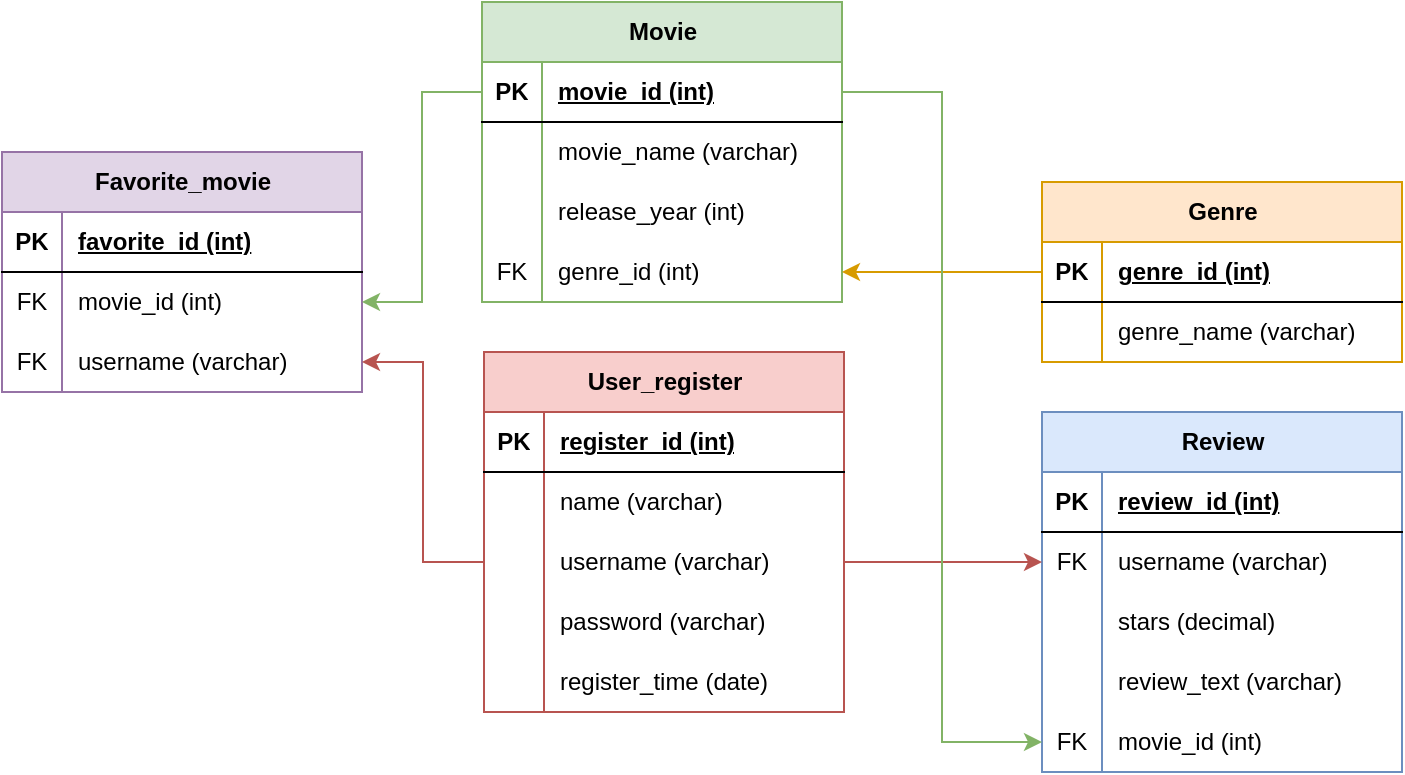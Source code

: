 <mxfile version="24.8.3">
  <diagram name="Page-1" id="BTSvyrAJr_aypwpUx2Ot">
    <mxGraphModel dx="1426" dy="781" grid="1" gridSize="10" guides="1" tooltips="1" connect="1" arrows="1" fold="1" page="1" pageScale="1" pageWidth="850" pageHeight="1100" math="0" shadow="0">
      <root>
        <mxCell id="0" />
        <mxCell id="1" parent="0" />
        <mxCell id="eemMw1vqGR0zkFr5pqxx-7" value="Favorite_movie" style="shape=table;startSize=30;container=1;collapsible=1;childLayout=tableLayout;fixedRows=1;rowLines=0;fontStyle=1;align=center;resizeLast=1;html=1;fillColor=#e1d5e7;strokeColor=#9673a6;" parent="1" vertex="1">
          <mxGeometry x="50" y="140" width="180" height="120" as="geometry" />
        </mxCell>
        <mxCell id="eemMw1vqGR0zkFr5pqxx-8" value="" style="shape=tableRow;horizontal=0;startSize=0;swimlaneHead=0;swimlaneBody=0;fillColor=none;collapsible=0;dropTarget=0;points=[[0,0.5],[1,0.5]];portConstraint=eastwest;top=0;left=0;right=0;bottom=1;" parent="eemMw1vqGR0zkFr5pqxx-7" vertex="1">
          <mxGeometry y="30" width="180" height="30" as="geometry" />
        </mxCell>
        <mxCell id="eemMw1vqGR0zkFr5pqxx-9" value="PK" style="shape=partialRectangle;connectable=0;fillColor=none;top=0;left=0;bottom=0;right=0;fontStyle=1;overflow=hidden;whiteSpace=wrap;html=1;" parent="eemMw1vqGR0zkFr5pqxx-8" vertex="1">
          <mxGeometry width="30" height="30" as="geometry">
            <mxRectangle width="30" height="30" as="alternateBounds" />
          </mxGeometry>
        </mxCell>
        <mxCell id="eemMw1vqGR0zkFr5pqxx-10" value="favorite_id (int)" style="shape=partialRectangle;connectable=0;fillColor=none;top=0;left=0;bottom=0;right=0;align=left;spacingLeft=6;fontStyle=5;overflow=hidden;whiteSpace=wrap;html=1;" parent="eemMw1vqGR0zkFr5pqxx-8" vertex="1">
          <mxGeometry x="30" width="150" height="30" as="geometry">
            <mxRectangle width="150" height="30" as="alternateBounds" />
          </mxGeometry>
        </mxCell>
        <mxCell id="eemMw1vqGR0zkFr5pqxx-14" value="" style="shape=tableRow;horizontal=0;startSize=0;swimlaneHead=0;swimlaneBody=0;fillColor=none;collapsible=0;dropTarget=0;points=[[0,0.5],[1,0.5]];portConstraint=eastwest;top=0;left=0;right=0;bottom=0;" parent="eemMw1vqGR0zkFr5pqxx-7" vertex="1">
          <mxGeometry y="60" width="180" height="30" as="geometry" />
        </mxCell>
        <mxCell id="eemMw1vqGR0zkFr5pqxx-15" value="FK" style="shape=partialRectangle;connectable=0;fillColor=none;top=0;left=0;bottom=0;right=0;editable=1;overflow=hidden;whiteSpace=wrap;html=1;" parent="eemMw1vqGR0zkFr5pqxx-14" vertex="1">
          <mxGeometry width="30" height="30" as="geometry">
            <mxRectangle width="30" height="30" as="alternateBounds" />
          </mxGeometry>
        </mxCell>
        <mxCell id="eemMw1vqGR0zkFr5pqxx-16" value="movie_id (int)" style="shape=partialRectangle;connectable=0;fillColor=none;top=0;left=0;bottom=0;right=0;align=left;spacingLeft=6;overflow=hidden;whiteSpace=wrap;html=1;" parent="eemMw1vqGR0zkFr5pqxx-14" vertex="1">
          <mxGeometry x="30" width="150" height="30" as="geometry">
            <mxRectangle width="150" height="30" as="alternateBounds" />
          </mxGeometry>
        </mxCell>
        <mxCell id="eemMw1vqGR0zkFr5pqxx-11" value="" style="shape=tableRow;horizontal=0;startSize=0;swimlaneHead=0;swimlaneBody=0;fillColor=none;collapsible=0;dropTarget=0;points=[[0,0.5],[1,0.5]];portConstraint=eastwest;top=0;left=0;right=0;bottom=0;" parent="eemMw1vqGR0zkFr5pqxx-7" vertex="1">
          <mxGeometry y="90" width="180" height="30" as="geometry" />
        </mxCell>
        <mxCell id="eemMw1vqGR0zkFr5pqxx-12" value="FK" style="shape=partialRectangle;connectable=0;fillColor=none;top=0;left=0;bottom=0;right=0;editable=1;overflow=hidden;whiteSpace=wrap;html=1;" parent="eemMw1vqGR0zkFr5pqxx-11" vertex="1">
          <mxGeometry width="30" height="30" as="geometry">
            <mxRectangle width="30" height="30" as="alternateBounds" />
          </mxGeometry>
        </mxCell>
        <mxCell id="eemMw1vqGR0zkFr5pqxx-13" value="username (varchar)" style="shape=partialRectangle;connectable=0;fillColor=none;top=0;left=0;bottom=0;right=0;align=left;spacingLeft=6;overflow=hidden;whiteSpace=wrap;html=1;" parent="eemMw1vqGR0zkFr5pqxx-11" vertex="1">
          <mxGeometry x="30" width="150" height="30" as="geometry">
            <mxRectangle width="150" height="30" as="alternateBounds" />
          </mxGeometry>
        </mxCell>
        <mxCell id="eemMw1vqGR0zkFr5pqxx-21" value="Genre" style="shape=table;startSize=30;container=1;collapsible=1;childLayout=tableLayout;fixedRows=1;rowLines=0;fontStyle=1;align=center;resizeLast=1;html=1;fillColor=#ffe6cc;strokeColor=#d79b00;" parent="1" vertex="1">
          <mxGeometry x="570" y="155" width="180" height="90" as="geometry" />
        </mxCell>
        <mxCell id="eemMw1vqGR0zkFr5pqxx-22" value="" style="shape=tableRow;horizontal=0;startSize=0;swimlaneHead=0;swimlaneBody=0;fillColor=none;collapsible=0;dropTarget=0;points=[[0,0.5],[1,0.5]];portConstraint=eastwest;top=0;left=0;right=0;bottom=1;" parent="eemMw1vqGR0zkFr5pqxx-21" vertex="1">
          <mxGeometry y="30" width="180" height="30" as="geometry" />
        </mxCell>
        <mxCell id="eemMw1vqGR0zkFr5pqxx-23" value="PK" style="shape=partialRectangle;connectable=0;fillColor=none;top=0;left=0;bottom=0;right=0;fontStyle=1;overflow=hidden;whiteSpace=wrap;html=1;" parent="eemMw1vqGR0zkFr5pqxx-22" vertex="1">
          <mxGeometry width="30" height="30" as="geometry">
            <mxRectangle width="30" height="30" as="alternateBounds" />
          </mxGeometry>
        </mxCell>
        <mxCell id="eemMw1vqGR0zkFr5pqxx-24" value="genre_id (int)" style="shape=partialRectangle;connectable=0;fillColor=none;top=0;left=0;bottom=0;right=0;align=left;spacingLeft=6;fontStyle=5;overflow=hidden;whiteSpace=wrap;html=1;" parent="eemMw1vqGR0zkFr5pqxx-22" vertex="1">
          <mxGeometry x="30" width="150" height="30" as="geometry">
            <mxRectangle width="150" height="30" as="alternateBounds" />
          </mxGeometry>
        </mxCell>
        <mxCell id="eemMw1vqGR0zkFr5pqxx-25" value="" style="shape=tableRow;horizontal=0;startSize=0;swimlaneHead=0;swimlaneBody=0;fillColor=none;collapsible=0;dropTarget=0;points=[[0,0.5],[1,0.5]];portConstraint=eastwest;top=0;left=0;right=0;bottom=0;" parent="eemMw1vqGR0zkFr5pqxx-21" vertex="1">
          <mxGeometry y="60" width="180" height="30" as="geometry" />
        </mxCell>
        <mxCell id="eemMw1vqGR0zkFr5pqxx-26" value="" style="shape=partialRectangle;connectable=0;fillColor=none;top=0;left=0;bottom=0;right=0;editable=1;overflow=hidden;whiteSpace=wrap;html=1;" parent="eemMw1vqGR0zkFr5pqxx-25" vertex="1">
          <mxGeometry width="30" height="30" as="geometry">
            <mxRectangle width="30" height="30" as="alternateBounds" />
          </mxGeometry>
        </mxCell>
        <mxCell id="eemMw1vqGR0zkFr5pqxx-27" value="genre_name (varchar)" style="shape=partialRectangle;connectable=0;fillColor=none;top=0;left=0;bottom=0;right=0;align=left;spacingLeft=6;overflow=hidden;whiteSpace=wrap;html=1;" parent="eemMw1vqGR0zkFr5pqxx-25" vertex="1">
          <mxGeometry x="30" width="150" height="30" as="geometry">
            <mxRectangle width="150" height="30" as="alternateBounds" />
          </mxGeometry>
        </mxCell>
        <mxCell id="eemMw1vqGR0zkFr5pqxx-34" value="Review" style="shape=table;startSize=30;container=1;collapsible=1;childLayout=tableLayout;fixedRows=1;rowLines=0;fontStyle=1;align=center;resizeLast=1;html=1;fillColor=#dae8fc;strokeColor=#6c8ebf;" parent="1" vertex="1">
          <mxGeometry x="570" y="270" width="180" height="180" as="geometry" />
        </mxCell>
        <mxCell id="eemMw1vqGR0zkFr5pqxx-35" value="" style="shape=tableRow;horizontal=0;startSize=0;swimlaneHead=0;swimlaneBody=0;fillColor=none;collapsible=0;dropTarget=0;points=[[0,0.5],[1,0.5]];portConstraint=eastwest;top=0;left=0;right=0;bottom=1;" parent="eemMw1vqGR0zkFr5pqxx-34" vertex="1">
          <mxGeometry y="30" width="180" height="30" as="geometry" />
        </mxCell>
        <mxCell id="eemMw1vqGR0zkFr5pqxx-36" value="PK" style="shape=partialRectangle;connectable=0;fillColor=none;top=0;left=0;bottom=0;right=0;fontStyle=1;overflow=hidden;whiteSpace=wrap;html=1;" parent="eemMw1vqGR0zkFr5pqxx-35" vertex="1">
          <mxGeometry width="30" height="30" as="geometry">
            <mxRectangle width="30" height="30" as="alternateBounds" />
          </mxGeometry>
        </mxCell>
        <mxCell id="eemMw1vqGR0zkFr5pqxx-37" value="review_id (int)" style="shape=partialRectangle;connectable=0;fillColor=none;top=0;left=0;bottom=0;right=0;align=left;spacingLeft=6;fontStyle=5;overflow=hidden;whiteSpace=wrap;html=1;" parent="eemMw1vqGR0zkFr5pqxx-35" vertex="1">
          <mxGeometry x="30" width="150" height="30" as="geometry">
            <mxRectangle width="150" height="30" as="alternateBounds" />
          </mxGeometry>
        </mxCell>
        <mxCell id="eemMw1vqGR0zkFr5pqxx-38" value="" style="shape=tableRow;horizontal=0;startSize=0;swimlaneHead=0;swimlaneBody=0;fillColor=none;collapsible=0;dropTarget=0;points=[[0,0.5],[1,0.5]];portConstraint=eastwest;top=0;left=0;right=0;bottom=0;" parent="eemMw1vqGR0zkFr5pqxx-34" vertex="1">
          <mxGeometry y="60" width="180" height="30" as="geometry" />
        </mxCell>
        <mxCell id="eemMw1vqGR0zkFr5pqxx-39" value="FK" style="shape=partialRectangle;connectable=0;fillColor=none;top=0;left=0;bottom=0;right=0;editable=1;overflow=hidden;whiteSpace=wrap;html=1;" parent="eemMw1vqGR0zkFr5pqxx-38" vertex="1">
          <mxGeometry width="30" height="30" as="geometry">
            <mxRectangle width="30" height="30" as="alternateBounds" />
          </mxGeometry>
        </mxCell>
        <mxCell id="eemMw1vqGR0zkFr5pqxx-40" value="username (varchar)" style="shape=partialRectangle;connectable=0;fillColor=none;top=0;left=0;bottom=0;right=0;align=left;spacingLeft=6;overflow=hidden;whiteSpace=wrap;html=1;" parent="eemMw1vqGR0zkFr5pqxx-38" vertex="1">
          <mxGeometry x="30" width="150" height="30" as="geometry">
            <mxRectangle width="150" height="30" as="alternateBounds" />
          </mxGeometry>
        </mxCell>
        <mxCell id="eemMw1vqGR0zkFr5pqxx-41" value="" style="shape=tableRow;horizontal=0;startSize=0;swimlaneHead=0;swimlaneBody=0;fillColor=none;collapsible=0;dropTarget=0;points=[[0,0.5],[1,0.5]];portConstraint=eastwest;top=0;left=0;right=0;bottom=0;" parent="eemMw1vqGR0zkFr5pqxx-34" vertex="1">
          <mxGeometry y="90" width="180" height="30" as="geometry" />
        </mxCell>
        <mxCell id="eemMw1vqGR0zkFr5pqxx-42" value="" style="shape=partialRectangle;connectable=0;fillColor=none;top=0;left=0;bottom=0;right=0;editable=1;overflow=hidden;whiteSpace=wrap;html=1;" parent="eemMw1vqGR0zkFr5pqxx-41" vertex="1">
          <mxGeometry width="30" height="30" as="geometry">
            <mxRectangle width="30" height="30" as="alternateBounds" />
          </mxGeometry>
        </mxCell>
        <mxCell id="eemMw1vqGR0zkFr5pqxx-43" value="stars (decimal)" style="shape=partialRectangle;connectable=0;fillColor=none;top=0;left=0;bottom=0;right=0;align=left;spacingLeft=6;overflow=hidden;whiteSpace=wrap;html=1;" parent="eemMw1vqGR0zkFr5pqxx-41" vertex="1">
          <mxGeometry x="30" width="150" height="30" as="geometry">
            <mxRectangle width="150" height="30" as="alternateBounds" />
          </mxGeometry>
        </mxCell>
        <mxCell id="eemMw1vqGR0zkFr5pqxx-44" value="" style="shape=tableRow;horizontal=0;startSize=0;swimlaneHead=0;swimlaneBody=0;fillColor=none;collapsible=0;dropTarget=0;points=[[0,0.5],[1,0.5]];portConstraint=eastwest;top=0;left=0;right=0;bottom=0;" parent="eemMw1vqGR0zkFr5pqxx-34" vertex="1">
          <mxGeometry y="120" width="180" height="30" as="geometry" />
        </mxCell>
        <mxCell id="eemMw1vqGR0zkFr5pqxx-45" value="" style="shape=partialRectangle;connectable=0;fillColor=none;top=0;left=0;bottom=0;right=0;editable=1;overflow=hidden;whiteSpace=wrap;html=1;" parent="eemMw1vqGR0zkFr5pqxx-44" vertex="1">
          <mxGeometry width="30" height="30" as="geometry">
            <mxRectangle width="30" height="30" as="alternateBounds" />
          </mxGeometry>
        </mxCell>
        <mxCell id="eemMw1vqGR0zkFr5pqxx-46" value="review_text (varchar)" style="shape=partialRectangle;connectable=0;fillColor=none;top=0;left=0;bottom=0;right=0;align=left;spacingLeft=6;overflow=hidden;whiteSpace=wrap;html=1;" parent="eemMw1vqGR0zkFr5pqxx-44" vertex="1">
          <mxGeometry x="30" width="150" height="30" as="geometry">
            <mxRectangle width="150" height="30" as="alternateBounds" />
          </mxGeometry>
        </mxCell>
        <mxCell id="eemMw1vqGR0zkFr5pqxx-79" style="shape=tableRow;horizontal=0;startSize=0;swimlaneHead=0;swimlaneBody=0;fillColor=none;collapsible=0;dropTarget=0;points=[[0,0.5],[1,0.5]];portConstraint=eastwest;top=0;left=0;right=0;bottom=0;" parent="eemMw1vqGR0zkFr5pqxx-34" vertex="1">
          <mxGeometry y="150" width="180" height="30" as="geometry" />
        </mxCell>
        <mxCell id="eemMw1vqGR0zkFr5pqxx-80" value="FK" style="shape=partialRectangle;connectable=0;fillColor=none;top=0;left=0;bottom=0;right=0;editable=1;overflow=hidden;whiteSpace=wrap;html=1;" parent="eemMw1vqGR0zkFr5pqxx-79" vertex="1">
          <mxGeometry width="30" height="30" as="geometry">
            <mxRectangle width="30" height="30" as="alternateBounds" />
          </mxGeometry>
        </mxCell>
        <mxCell id="eemMw1vqGR0zkFr5pqxx-81" value="movie_id (int)" style="shape=partialRectangle;connectable=0;fillColor=none;top=0;left=0;bottom=0;right=0;align=left;spacingLeft=6;overflow=hidden;whiteSpace=wrap;html=1;" parent="eemMw1vqGR0zkFr5pqxx-79" vertex="1">
          <mxGeometry x="30" width="150" height="30" as="geometry">
            <mxRectangle width="150" height="30" as="alternateBounds" />
          </mxGeometry>
        </mxCell>
        <mxCell id="eemMw1vqGR0zkFr5pqxx-47" value="User_register" style="shape=table;startSize=30;container=1;collapsible=1;childLayout=tableLayout;fixedRows=1;rowLines=0;fontStyle=1;align=center;resizeLast=1;html=1;fillColor=#f8cecc;strokeColor=#b85450;shadow=0;rounded=0;" parent="1" vertex="1">
          <mxGeometry x="291" y="240" width="180" height="180" as="geometry" />
        </mxCell>
        <mxCell id="eemMw1vqGR0zkFr5pqxx-48" value="" style="shape=tableRow;horizontal=0;startSize=0;swimlaneHead=0;swimlaneBody=0;fillColor=none;collapsible=0;dropTarget=0;points=[[0,0.5],[1,0.5]];portConstraint=eastwest;top=0;left=0;right=0;bottom=1;" parent="eemMw1vqGR0zkFr5pqxx-47" vertex="1">
          <mxGeometry y="30" width="180" height="30" as="geometry" />
        </mxCell>
        <mxCell id="eemMw1vqGR0zkFr5pqxx-49" value="PK" style="shape=partialRectangle;connectable=0;fillColor=none;top=0;left=0;bottom=0;right=0;fontStyle=1;overflow=hidden;whiteSpace=wrap;html=1;" parent="eemMw1vqGR0zkFr5pqxx-48" vertex="1">
          <mxGeometry width="30" height="30" as="geometry">
            <mxRectangle width="30" height="30" as="alternateBounds" />
          </mxGeometry>
        </mxCell>
        <mxCell id="eemMw1vqGR0zkFr5pqxx-50" value="register_id (int)" style="shape=partialRectangle;connectable=0;fillColor=none;top=0;left=0;bottom=0;right=0;align=left;spacingLeft=6;fontStyle=5;overflow=hidden;whiteSpace=wrap;html=1;" parent="eemMw1vqGR0zkFr5pqxx-48" vertex="1">
          <mxGeometry x="30" width="150" height="30" as="geometry">
            <mxRectangle width="150" height="30" as="alternateBounds" />
          </mxGeometry>
        </mxCell>
        <mxCell id="eemMw1vqGR0zkFr5pqxx-51" value="" style="shape=tableRow;horizontal=0;startSize=0;swimlaneHead=0;swimlaneBody=0;fillColor=none;collapsible=0;dropTarget=0;points=[[0,0.5],[1,0.5]];portConstraint=eastwest;top=0;left=0;right=0;bottom=0;" parent="eemMw1vqGR0zkFr5pqxx-47" vertex="1">
          <mxGeometry y="60" width="180" height="30" as="geometry" />
        </mxCell>
        <mxCell id="eemMw1vqGR0zkFr5pqxx-52" value="" style="shape=partialRectangle;connectable=0;fillColor=none;top=0;left=0;bottom=0;right=0;editable=1;overflow=hidden;whiteSpace=wrap;html=1;" parent="eemMw1vqGR0zkFr5pqxx-51" vertex="1">
          <mxGeometry width="30" height="30" as="geometry">
            <mxRectangle width="30" height="30" as="alternateBounds" />
          </mxGeometry>
        </mxCell>
        <mxCell id="eemMw1vqGR0zkFr5pqxx-53" value="name (varchar)" style="shape=partialRectangle;connectable=0;fillColor=none;top=0;left=0;bottom=0;right=0;align=left;spacingLeft=6;overflow=hidden;whiteSpace=wrap;html=1;" parent="eemMw1vqGR0zkFr5pqxx-51" vertex="1">
          <mxGeometry x="30" width="150" height="30" as="geometry">
            <mxRectangle width="150" height="30" as="alternateBounds" />
          </mxGeometry>
        </mxCell>
        <mxCell id="eemMw1vqGR0zkFr5pqxx-54" value="" style="shape=tableRow;horizontal=0;startSize=0;swimlaneHead=0;swimlaneBody=0;fillColor=none;collapsible=0;dropTarget=0;points=[[0,0.5],[1,0.5]];portConstraint=eastwest;top=0;left=0;right=0;bottom=0;" parent="eemMw1vqGR0zkFr5pqxx-47" vertex="1">
          <mxGeometry y="90" width="180" height="30" as="geometry" />
        </mxCell>
        <mxCell id="eemMw1vqGR0zkFr5pqxx-55" value="" style="shape=partialRectangle;connectable=0;fillColor=none;top=0;left=0;bottom=0;right=0;editable=1;overflow=hidden;whiteSpace=wrap;html=1;" parent="eemMw1vqGR0zkFr5pqxx-54" vertex="1">
          <mxGeometry width="30" height="30" as="geometry">
            <mxRectangle width="30" height="30" as="alternateBounds" />
          </mxGeometry>
        </mxCell>
        <mxCell id="eemMw1vqGR0zkFr5pqxx-56" value="username (varchar)" style="shape=partialRectangle;connectable=0;fillColor=none;top=0;left=0;bottom=0;right=0;align=left;spacingLeft=6;overflow=hidden;whiteSpace=wrap;html=1;" parent="eemMw1vqGR0zkFr5pqxx-54" vertex="1">
          <mxGeometry x="30" width="150" height="30" as="geometry">
            <mxRectangle width="150" height="30" as="alternateBounds" />
          </mxGeometry>
        </mxCell>
        <mxCell id="eemMw1vqGR0zkFr5pqxx-57" value="" style="shape=tableRow;horizontal=0;startSize=0;swimlaneHead=0;swimlaneBody=0;fillColor=none;collapsible=0;dropTarget=0;points=[[0,0.5],[1,0.5]];portConstraint=eastwest;top=0;left=0;right=0;bottom=0;" parent="eemMw1vqGR0zkFr5pqxx-47" vertex="1">
          <mxGeometry y="120" width="180" height="30" as="geometry" />
        </mxCell>
        <mxCell id="eemMw1vqGR0zkFr5pqxx-58" value="" style="shape=partialRectangle;connectable=0;fillColor=none;top=0;left=0;bottom=0;right=0;editable=1;overflow=hidden;whiteSpace=wrap;html=1;" parent="eemMw1vqGR0zkFr5pqxx-57" vertex="1">
          <mxGeometry width="30" height="30" as="geometry">
            <mxRectangle width="30" height="30" as="alternateBounds" />
          </mxGeometry>
        </mxCell>
        <mxCell id="eemMw1vqGR0zkFr5pqxx-59" value="password (varchar)" style="shape=partialRectangle;connectable=0;fillColor=none;top=0;left=0;bottom=0;right=0;align=left;spacingLeft=6;overflow=hidden;whiteSpace=wrap;html=1;" parent="eemMw1vqGR0zkFr5pqxx-57" vertex="1">
          <mxGeometry x="30" width="150" height="30" as="geometry">
            <mxRectangle width="150" height="30" as="alternateBounds" />
          </mxGeometry>
        </mxCell>
        <mxCell id="eemMw1vqGR0zkFr5pqxx-76" style="shape=tableRow;horizontal=0;startSize=0;swimlaneHead=0;swimlaneBody=0;fillColor=none;collapsible=0;dropTarget=0;points=[[0,0.5],[1,0.5]];portConstraint=eastwest;top=0;left=0;right=0;bottom=0;" parent="eemMw1vqGR0zkFr5pqxx-47" vertex="1">
          <mxGeometry y="150" width="180" height="30" as="geometry" />
        </mxCell>
        <mxCell id="eemMw1vqGR0zkFr5pqxx-77" style="shape=partialRectangle;connectable=0;fillColor=none;top=0;left=0;bottom=0;right=0;editable=1;overflow=hidden;whiteSpace=wrap;html=1;" parent="eemMw1vqGR0zkFr5pqxx-76" vertex="1">
          <mxGeometry width="30" height="30" as="geometry">
            <mxRectangle width="30" height="30" as="alternateBounds" />
          </mxGeometry>
        </mxCell>
        <mxCell id="eemMw1vqGR0zkFr5pqxx-78" value="register_time (date)" style="shape=partialRectangle;connectable=0;fillColor=none;top=0;left=0;bottom=0;right=0;align=left;spacingLeft=6;overflow=hidden;whiteSpace=wrap;html=1;" parent="eemMw1vqGR0zkFr5pqxx-76" vertex="1">
          <mxGeometry x="30" width="150" height="30" as="geometry">
            <mxRectangle width="150" height="30" as="alternateBounds" />
          </mxGeometry>
        </mxCell>
        <mxCell id="eemMw1vqGR0zkFr5pqxx-60" value="Movie" style="shape=table;startSize=30;container=1;collapsible=1;childLayout=tableLayout;fixedRows=1;rowLines=0;fontStyle=1;align=center;resizeLast=1;html=1;fillColor=#d5e8d4;strokeColor=#82b366;" parent="1" vertex="1">
          <mxGeometry x="290" y="65" width="180" height="150" as="geometry" />
        </mxCell>
        <mxCell id="eemMw1vqGR0zkFr5pqxx-61" value="" style="shape=tableRow;horizontal=0;startSize=0;swimlaneHead=0;swimlaneBody=0;fillColor=none;collapsible=0;dropTarget=0;points=[[0,0.5],[1,0.5]];portConstraint=eastwest;top=0;left=0;right=0;bottom=1;" parent="eemMw1vqGR0zkFr5pqxx-60" vertex="1">
          <mxGeometry y="30" width="180" height="30" as="geometry" />
        </mxCell>
        <mxCell id="eemMw1vqGR0zkFr5pqxx-62" value="PK" style="shape=partialRectangle;connectable=0;fillColor=none;top=0;left=0;bottom=0;right=0;fontStyle=1;overflow=hidden;whiteSpace=wrap;html=1;" parent="eemMw1vqGR0zkFr5pqxx-61" vertex="1">
          <mxGeometry width="30" height="30" as="geometry">
            <mxRectangle width="30" height="30" as="alternateBounds" />
          </mxGeometry>
        </mxCell>
        <mxCell id="eemMw1vqGR0zkFr5pqxx-63" value="movie_id (int)" style="shape=partialRectangle;connectable=0;fillColor=none;top=0;left=0;bottom=0;right=0;align=left;spacingLeft=6;fontStyle=5;overflow=hidden;whiteSpace=wrap;html=1;" parent="eemMw1vqGR0zkFr5pqxx-61" vertex="1">
          <mxGeometry x="30" width="150" height="30" as="geometry">
            <mxRectangle width="150" height="30" as="alternateBounds" />
          </mxGeometry>
        </mxCell>
        <mxCell id="eemMw1vqGR0zkFr5pqxx-64" value="" style="shape=tableRow;horizontal=0;startSize=0;swimlaneHead=0;swimlaneBody=0;fillColor=none;collapsible=0;dropTarget=0;points=[[0,0.5],[1,0.5]];portConstraint=eastwest;top=0;left=0;right=0;bottom=0;" parent="eemMw1vqGR0zkFr5pqxx-60" vertex="1">
          <mxGeometry y="60" width="180" height="30" as="geometry" />
        </mxCell>
        <mxCell id="eemMw1vqGR0zkFr5pqxx-65" value="" style="shape=partialRectangle;connectable=0;fillColor=none;top=0;left=0;bottom=0;right=0;editable=1;overflow=hidden;whiteSpace=wrap;html=1;" parent="eemMw1vqGR0zkFr5pqxx-64" vertex="1">
          <mxGeometry width="30" height="30" as="geometry">
            <mxRectangle width="30" height="30" as="alternateBounds" />
          </mxGeometry>
        </mxCell>
        <mxCell id="eemMw1vqGR0zkFr5pqxx-66" value="movie_name (varchar)" style="shape=partialRectangle;connectable=0;fillColor=none;top=0;left=0;bottom=0;right=0;align=left;spacingLeft=6;overflow=hidden;whiteSpace=wrap;html=1;" parent="eemMw1vqGR0zkFr5pqxx-64" vertex="1">
          <mxGeometry x="30" width="150" height="30" as="geometry">
            <mxRectangle width="150" height="30" as="alternateBounds" />
          </mxGeometry>
        </mxCell>
        <mxCell id="eemMw1vqGR0zkFr5pqxx-67" value="" style="shape=tableRow;horizontal=0;startSize=0;swimlaneHead=0;swimlaneBody=0;fillColor=none;collapsible=0;dropTarget=0;points=[[0,0.5],[1,0.5]];portConstraint=eastwest;top=0;left=0;right=0;bottom=0;" parent="eemMw1vqGR0zkFr5pqxx-60" vertex="1">
          <mxGeometry y="90" width="180" height="30" as="geometry" />
        </mxCell>
        <mxCell id="eemMw1vqGR0zkFr5pqxx-68" value="" style="shape=partialRectangle;connectable=0;fillColor=none;top=0;left=0;bottom=0;right=0;editable=1;overflow=hidden;whiteSpace=wrap;html=1;" parent="eemMw1vqGR0zkFr5pqxx-67" vertex="1">
          <mxGeometry width="30" height="30" as="geometry">
            <mxRectangle width="30" height="30" as="alternateBounds" />
          </mxGeometry>
        </mxCell>
        <mxCell id="eemMw1vqGR0zkFr5pqxx-69" value="release_year (int)" style="shape=partialRectangle;connectable=0;fillColor=none;top=0;left=0;bottom=0;right=0;align=left;spacingLeft=6;overflow=hidden;whiteSpace=wrap;html=1;" parent="eemMw1vqGR0zkFr5pqxx-67" vertex="1">
          <mxGeometry x="30" width="150" height="30" as="geometry">
            <mxRectangle width="150" height="30" as="alternateBounds" />
          </mxGeometry>
        </mxCell>
        <mxCell id="eemMw1vqGR0zkFr5pqxx-70" value="" style="shape=tableRow;horizontal=0;startSize=0;swimlaneHead=0;swimlaneBody=0;fillColor=none;collapsible=0;dropTarget=0;points=[[0,0.5],[1,0.5]];portConstraint=eastwest;top=0;left=0;right=0;bottom=0;" parent="eemMw1vqGR0zkFr5pqxx-60" vertex="1">
          <mxGeometry y="120" width="180" height="30" as="geometry" />
        </mxCell>
        <mxCell id="eemMw1vqGR0zkFr5pqxx-71" value="FK" style="shape=partialRectangle;connectable=0;fillColor=none;top=0;left=0;bottom=0;right=0;editable=1;overflow=hidden;whiteSpace=wrap;html=1;" parent="eemMw1vqGR0zkFr5pqxx-70" vertex="1">
          <mxGeometry width="30" height="30" as="geometry">
            <mxRectangle width="30" height="30" as="alternateBounds" />
          </mxGeometry>
        </mxCell>
        <mxCell id="eemMw1vqGR0zkFr5pqxx-72" value="genre_id (int)" style="shape=partialRectangle;connectable=0;fillColor=none;top=0;left=0;bottom=0;right=0;align=left;spacingLeft=6;overflow=hidden;whiteSpace=wrap;html=1;" parent="eemMw1vqGR0zkFr5pqxx-70" vertex="1">
          <mxGeometry x="30" width="150" height="30" as="geometry">
            <mxRectangle width="150" height="30" as="alternateBounds" />
          </mxGeometry>
        </mxCell>
        <mxCell id="mC-n5IZ1D9BZQnpxQtsO-2" style="edgeStyle=orthogonalEdgeStyle;rounded=0;orthogonalLoop=1;jettySize=auto;html=1;fillColor=#ffe6cc;strokeColor=#d79b00;" parent="1" source="eemMw1vqGR0zkFr5pqxx-22" target="eemMw1vqGR0zkFr5pqxx-70" edge="1">
          <mxGeometry relative="1" as="geometry" />
        </mxCell>
        <mxCell id="mC-n5IZ1D9BZQnpxQtsO-3" style="edgeStyle=orthogonalEdgeStyle;rounded=0;orthogonalLoop=1;jettySize=auto;html=1;fillColor=#d5e8d4;strokeColor=#82b366;" parent="1" source="eemMw1vqGR0zkFr5pqxx-61" target="eemMw1vqGR0zkFr5pqxx-14" edge="1">
          <mxGeometry relative="1" as="geometry" />
        </mxCell>
        <mxCell id="mC-n5IZ1D9BZQnpxQtsO-4" style="edgeStyle=orthogonalEdgeStyle;rounded=0;orthogonalLoop=1;jettySize=auto;html=1;fillColor=#f8cecc;strokeColor=#b85450;" parent="1" source="eemMw1vqGR0zkFr5pqxx-54" target="eemMw1vqGR0zkFr5pqxx-11" edge="1">
          <mxGeometry relative="1" as="geometry" />
        </mxCell>
        <mxCell id="mC-n5IZ1D9BZQnpxQtsO-5" style="edgeStyle=orthogonalEdgeStyle;rounded=0;orthogonalLoop=1;jettySize=auto;html=1;fillColor=#f8cecc;strokeColor=#b85450;" parent="1" source="eemMw1vqGR0zkFr5pqxx-54" target="eemMw1vqGR0zkFr5pqxx-38" edge="1">
          <mxGeometry relative="1" as="geometry" />
        </mxCell>
        <mxCell id="mC-n5IZ1D9BZQnpxQtsO-6" style="edgeStyle=orthogonalEdgeStyle;rounded=0;orthogonalLoop=1;jettySize=auto;html=1;fillColor=#d5e8d4;strokeColor=#82b366;" parent="1" source="eemMw1vqGR0zkFr5pqxx-61" target="eemMw1vqGR0zkFr5pqxx-79" edge="1">
          <mxGeometry relative="1" as="geometry" />
        </mxCell>
      </root>
    </mxGraphModel>
  </diagram>
</mxfile>
